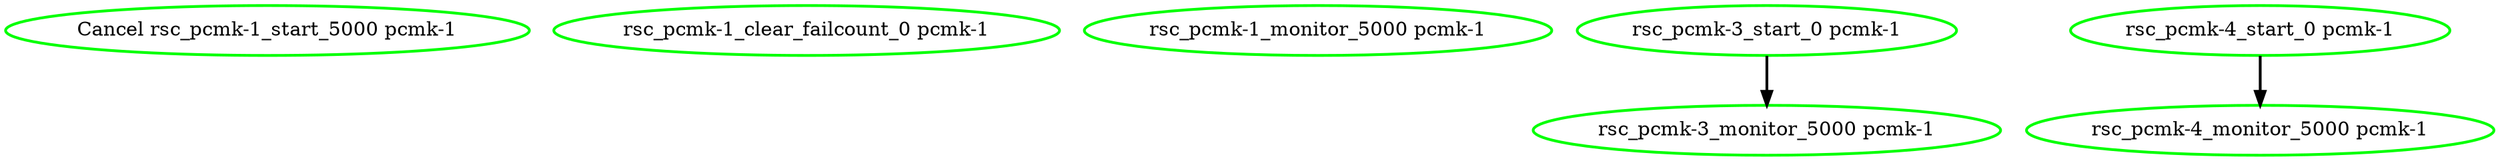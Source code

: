 digraph "g" {
"Cancel rsc_pcmk-1_start_5000 pcmk-1" [ style=bold color="green" fontcolor="black"]
"rsc_pcmk-1_clear_failcount_0 pcmk-1" [ style=bold color="green" fontcolor="black"]
"rsc_pcmk-1_monitor_5000 pcmk-1" [ style=bold color="green" fontcolor="black"]
"rsc_pcmk-3_monitor_5000 pcmk-1" [ style=bold color="green" fontcolor="black"]
"rsc_pcmk-3_start_0 pcmk-1" -> "rsc_pcmk-3_monitor_5000 pcmk-1" [ style = bold]
"rsc_pcmk-3_start_0 pcmk-1" [ style=bold color="green" fontcolor="black"]
"rsc_pcmk-4_monitor_5000 pcmk-1" [ style=bold color="green" fontcolor="black"]
"rsc_pcmk-4_start_0 pcmk-1" -> "rsc_pcmk-4_monitor_5000 pcmk-1" [ style = bold]
"rsc_pcmk-4_start_0 pcmk-1" [ style=bold color="green" fontcolor="black"]
}
